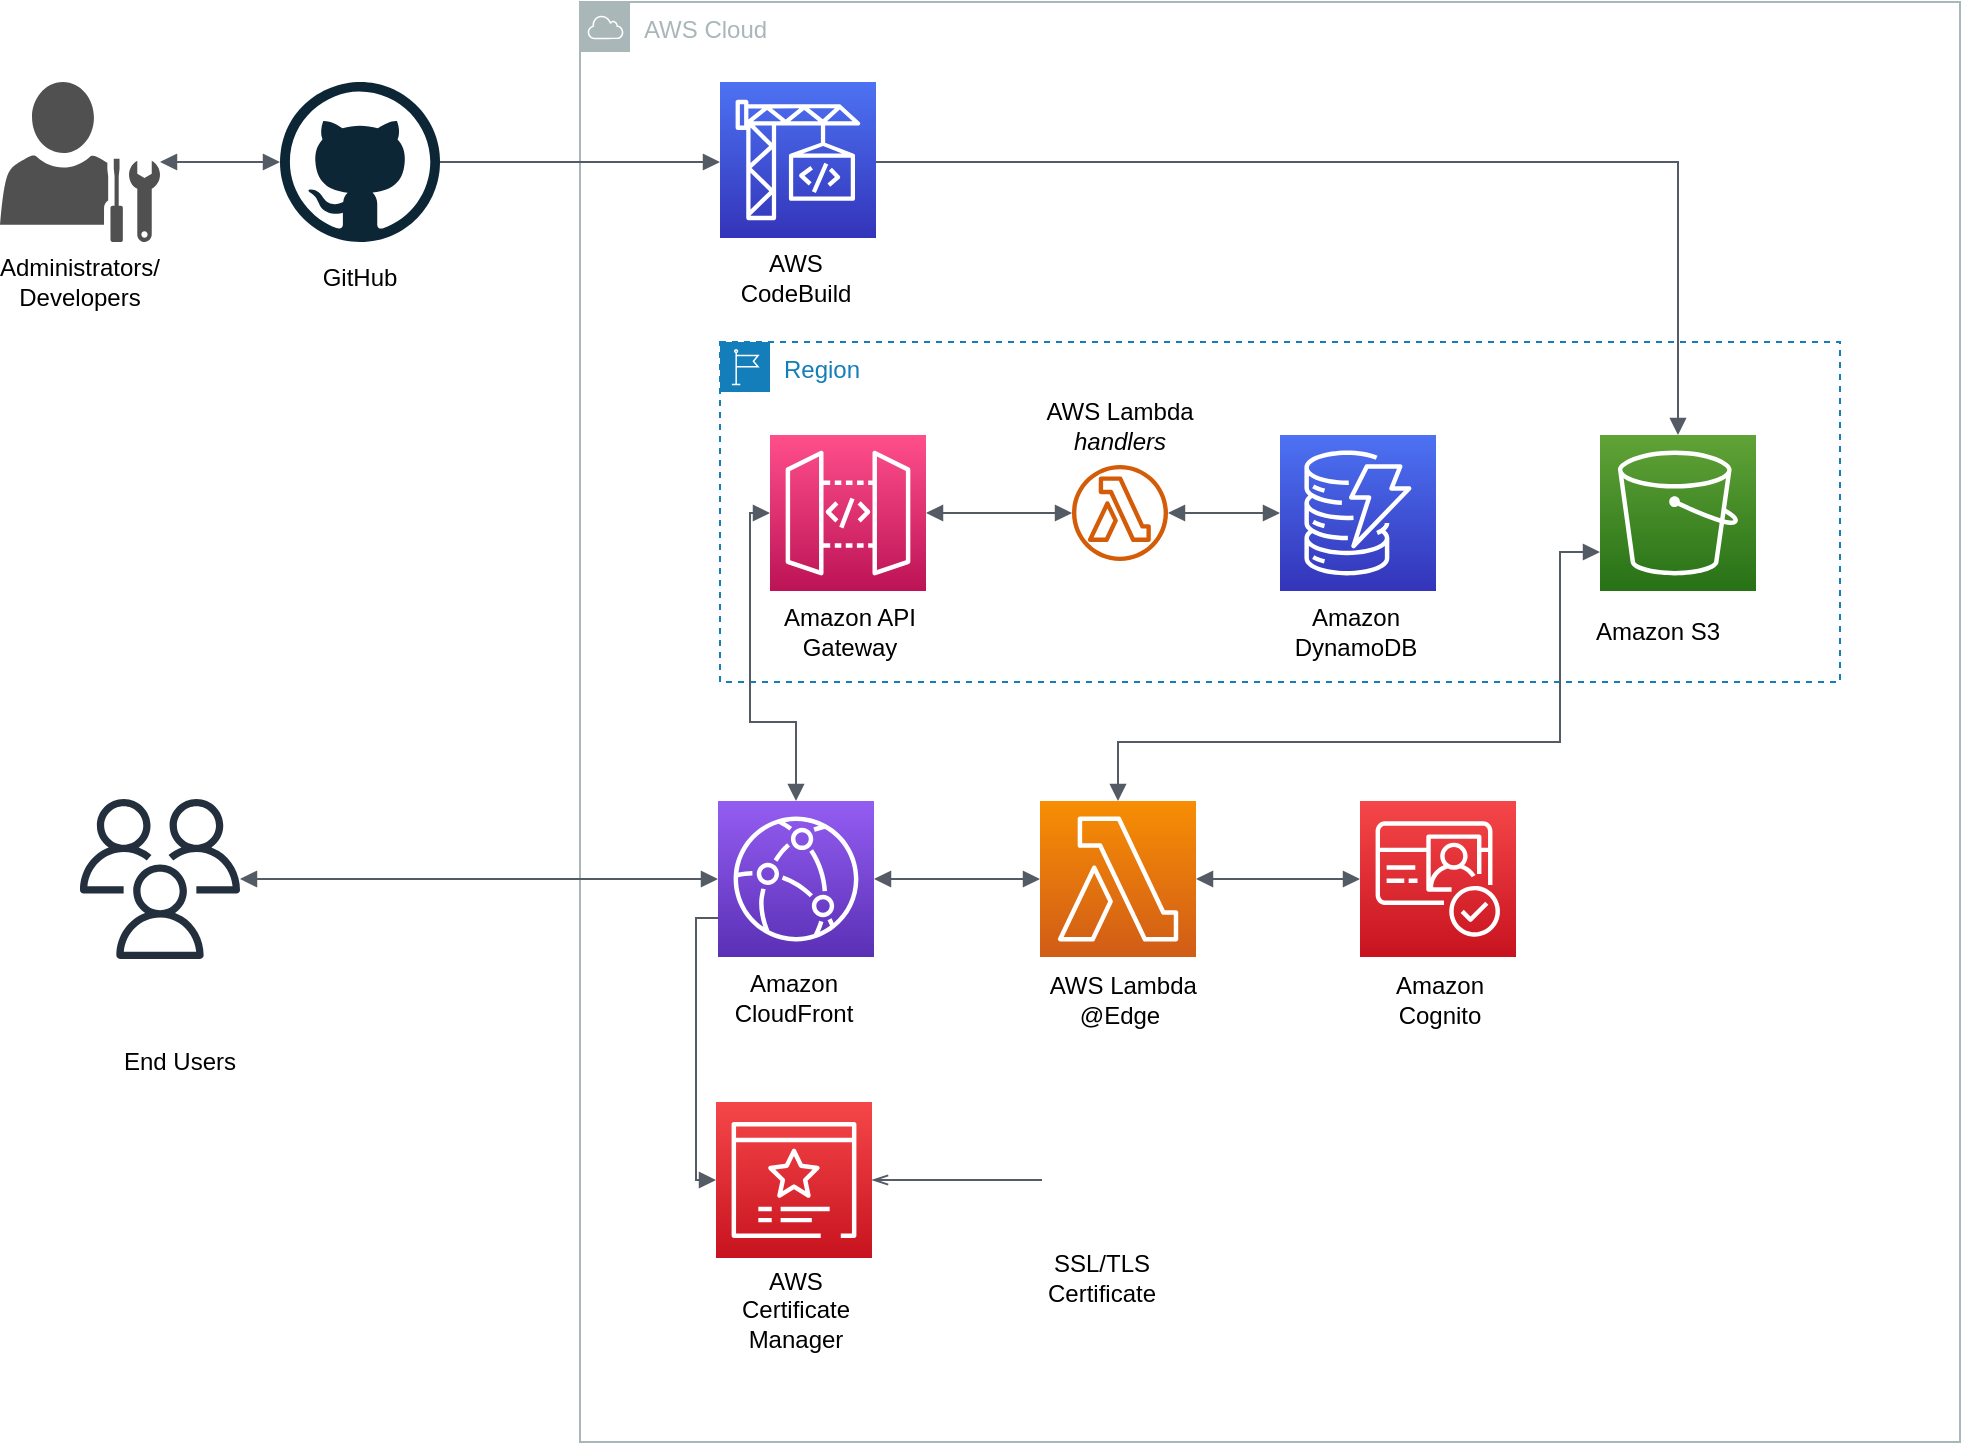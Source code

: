 <mxfile version="20.8.13" type="device"><diagram name="Page-1" id="PEFUODSLcycNRA6Qc8L7"><mxGraphModel dx="1677" dy="956" grid="1" gridSize="10" guides="1" tooltips="1" connect="1" arrows="1" fold="1" page="1" pageScale="1" pageWidth="850" pageHeight="1100" math="0" shadow="0"><root><mxCell id="0"/><mxCell id="1" parent="0"/><mxCell id="EZYr_HPcTMNdELkfuDWX-1" value="AWS Cloud" style="sketch=0;outlineConnect=0;gradientColor=none;html=1;whiteSpace=wrap;fontSize=12;fontStyle=0;shape=mxgraph.aws4.group;grIcon=mxgraph.aws4.group_aws_cloud;strokeColor=#AAB7B8;fillColor=none;verticalAlign=top;align=left;spacingLeft=30;fontColor=#AAB7B8;dashed=0;" vertex="1" parent="1"><mxGeometry x="330" y="120" width="690" height="720" as="geometry"/></mxCell><mxCell id="EZYr_HPcTMNdELkfuDWX-4" value="" style="dashed=0;outlineConnect=0;html=1;align=center;labelPosition=center;verticalLabelPosition=bottom;verticalAlign=top;shape=mxgraph.weblogos.github" vertex="1" parent="1"><mxGeometry x="180" y="160" width="80" height="80" as="geometry"/></mxCell><mxCell id="EZYr_HPcTMNdELkfuDWX-6" value="" style="sketch=0;outlineConnect=0;fontColor=#232F3E;gradientColor=none;fillColor=#232F3D;strokeColor=none;dashed=0;verticalLabelPosition=bottom;verticalAlign=top;align=center;html=1;fontSize=12;fontStyle=0;aspect=fixed;pointerEvents=1;shape=mxgraph.aws4.users;" vertex="1" parent="1"><mxGeometry x="80" y="518.5" width="80" height="80" as="geometry"/></mxCell><mxCell id="EZYr_HPcTMNdELkfuDWX-7" value="" style="sketch=0;pointerEvents=1;shadow=0;dashed=0;html=1;strokeColor=none;fillColor=#505050;labelPosition=center;verticalLabelPosition=bottom;verticalAlign=top;outlineConnect=0;align=center;shape=mxgraph.office.users.administrator;" vertex="1" parent="1"><mxGeometry x="40" y="160" width="80" height="80" as="geometry"/></mxCell><mxCell id="EZYr_HPcTMNdELkfuDWX-9" value="" style="sketch=0;points=[[0,0,0],[0.25,0,0],[0.5,0,0],[0.75,0,0],[1,0,0],[0,1,0],[0.25,1,0],[0.5,1,0],[0.75,1,0],[1,1,0],[0,0.25,0],[0,0.5,0],[0,0.75,0],[1,0.25,0],[1,0.5,0],[1,0.75,0]];outlineConnect=0;fontColor=#232F3E;gradientColor=#945DF2;gradientDirection=north;fillColor=#5A30B5;strokeColor=#ffffff;dashed=0;verticalLabelPosition=bottom;verticalAlign=top;align=center;html=1;fontSize=12;fontStyle=0;aspect=fixed;shape=mxgraph.aws4.resourceIcon;resIcon=mxgraph.aws4.cloudfront;" vertex="1" parent="1"><mxGeometry x="399" y="519.5" width="78" height="78" as="geometry"/></mxCell><mxCell id="EZYr_HPcTMNdELkfuDWX-10" value="" style="sketch=0;points=[[0,0,0],[0.25,0,0],[0.5,0,0],[0.75,0,0],[1,0,0],[0,1,0],[0.25,1,0],[0.5,1,0],[0.75,1,0],[1,1,0],[0,0.25,0],[0,0.5,0],[0,0.75,0],[1,0.25,0],[1,0.5,0],[1,0.75,0]];outlineConnect=0;fontColor=#232F3E;gradientColor=#4D72F3;gradientDirection=north;fillColor=#3334B9;strokeColor=#ffffff;dashed=0;verticalLabelPosition=bottom;verticalAlign=top;align=center;html=1;fontSize=12;fontStyle=0;aspect=fixed;shape=mxgraph.aws4.resourceIcon;resIcon=mxgraph.aws4.codebuild;" vertex="1" parent="1"><mxGeometry x="400" y="160" width="78" height="78" as="geometry"/></mxCell><mxCell id="EZYr_HPcTMNdELkfuDWX-12" value="AWS CodeBuild" style="text;html=1;strokeColor=none;fillColor=none;align=center;verticalAlign=middle;whiteSpace=wrap;rounded=0;" vertex="1" parent="1"><mxGeometry x="398" y="238" width="80" height="40" as="geometry"/></mxCell><mxCell id="EZYr_HPcTMNdELkfuDWX-13" value="Amazon S3" style="text;html=1;strokeColor=none;fillColor=none;align=center;verticalAlign=middle;whiteSpace=wrap;rounded=0;" vertex="1" parent="1"><mxGeometry x="829" y="414.5" width="80" height="40" as="geometry"/></mxCell><mxCell id="EZYr_HPcTMNdELkfuDWX-14" value="Amazon CloudFront" style="text;html=1;strokeColor=none;fillColor=none;align=center;verticalAlign=middle;whiteSpace=wrap;rounded=0;" vertex="1" parent="1"><mxGeometry x="397" y="597.5" width="80" height="40" as="geometry"/></mxCell><mxCell id="EZYr_HPcTMNdELkfuDWX-15" value="Administrators/&lt;br&gt;Developers" style="text;html=1;strokeColor=none;fillColor=none;align=center;verticalAlign=middle;whiteSpace=wrap;rounded=0;" vertex="1" parent="1"><mxGeometry x="40" y="240" width="80" height="40" as="geometry"/></mxCell><mxCell id="EZYr_HPcTMNdELkfuDWX-16" value="GitHub" style="text;html=1;strokeColor=none;fillColor=none;align=center;verticalAlign=middle;whiteSpace=wrap;rounded=0;" vertex="1" parent="1"><mxGeometry x="180" y="238" width="80" height="40" as="geometry"/></mxCell><mxCell id="EZYr_HPcTMNdELkfuDWX-17" value="End Users" style="text;html=1;strokeColor=none;fillColor=none;align=center;verticalAlign=middle;whiteSpace=wrap;rounded=0;" vertex="1" parent="1"><mxGeometry x="90" y="630" width="80" height="40" as="geometry"/></mxCell><mxCell id="EZYr_HPcTMNdELkfuDWX-19" value="&amp;nbsp;AWS Lambda @Edge" style="text;html=1;strokeColor=none;fillColor=none;align=center;verticalAlign=middle;whiteSpace=wrap;rounded=0;" vertex="1" parent="1"><mxGeometry x="560" y="597.5" width="80" height="43" as="geometry"/></mxCell><mxCell id="EZYr_HPcTMNdELkfuDWX-21" value="" style="edgeStyle=orthogonalEdgeStyle;html=1;endArrow=block;elbow=vertical;startArrow=block;startFill=1;endFill=1;strokeColor=#545B64;rounded=0;" edge="1" parent="1" source="EZYr_HPcTMNdELkfuDWX-7" target="EZYr_HPcTMNdELkfuDWX-4"><mxGeometry width="100" relative="1" as="geometry"><mxPoint x="420" y="360" as="sourcePoint"/><mxPoint x="520" y="360" as="targetPoint"/></mxGeometry></mxCell><mxCell id="EZYr_HPcTMNdELkfuDWX-22" value="" style="edgeStyle=orthogonalEdgeStyle;html=1;endArrow=block;elbow=vertical;startArrow=none;endFill=1;strokeColor=#545B64;rounded=0;" edge="1" parent="1" source="EZYr_HPcTMNdELkfuDWX-4"><mxGeometry width="100" relative="1" as="geometry"><mxPoint x="420" y="360" as="sourcePoint"/><mxPoint x="400" y="200" as="targetPoint"/></mxGeometry></mxCell><mxCell id="EZYr_HPcTMNdELkfuDWX-26" value="" style="edgeStyle=orthogonalEdgeStyle;html=1;endArrow=block;elbow=vertical;startArrow=block;startFill=1;endFill=1;strokeColor=#545B64;rounded=0;" edge="1" parent="1" source="EZYr_HPcTMNdELkfuDWX-6" target="EZYr_HPcTMNdELkfuDWX-9"><mxGeometry width="100" relative="1" as="geometry"><mxPoint x="420" y="360" as="sourcePoint"/><mxPoint x="400" y="520" as="targetPoint"/></mxGeometry></mxCell><mxCell id="EZYr_HPcTMNdELkfuDWX-27" value="" style="sketch=0;points=[[0,0,0],[0.25,0,0],[0.5,0,0],[0.75,0,0],[1,0,0],[0,1,0],[0.25,1,0],[0.5,1,0],[0.75,1,0],[1,1,0],[0,0.25,0],[0,0.5,0],[0,0.75,0],[1,0.25,0],[1,0.5,0],[1,0.75,0]];outlineConnect=0;fontColor=#232F3E;gradientColor=#F54749;gradientDirection=north;fillColor=#C7131F;strokeColor=#ffffff;dashed=0;verticalLabelPosition=bottom;verticalAlign=top;align=center;html=1;fontSize=12;fontStyle=0;aspect=fixed;shape=mxgraph.aws4.resourceIcon;resIcon=mxgraph.aws4.certificate_manager_3;" vertex="1" parent="1"><mxGeometry x="398" y="670" width="78" height="78" as="geometry"/></mxCell><mxCell id="EZYr_HPcTMNdELkfuDWX-28" value="AWS Certificate Manager" style="text;html=1;strokeColor=none;fillColor=none;align=center;verticalAlign=middle;whiteSpace=wrap;rounded=0;" vertex="1" parent="1"><mxGeometry x="397" y="748" width="82" height="51" as="geometry"/></mxCell><mxCell id="EZYr_HPcTMNdELkfuDWX-30" value="" style="sketch=0;points=[[0,0,0],[0.25,0,0],[0.5,0,0],[0.75,0,0],[1,0,0],[0,1,0],[0.25,1,0],[0.5,1,0],[0.75,1,0],[1,1,0],[0,0.25,0],[0,0.5,0],[0,0.75,0],[1,0.25,0],[1,0.5,0],[1,0.75,0]];outlineConnect=0;fontColor=#232F3E;gradientColor=#F78E04;gradientDirection=north;fillColor=#D05C17;strokeColor=#ffffff;dashed=0;verticalLabelPosition=bottom;verticalAlign=top;align=center;html=1;fontSize=12;fontStyle=0;aspect=fixed;shape=mxgraph.aws4.resourceIcon;resIcon=mxgraph.aws4.lambda;" vertex="1" parent="1"><mxGeometry x="560" y="519.5" width="78" height="78" as="geometry"/></mxCell><mxCell id="EZYr_HPcTMNdELkfuDWX-31" value="" style="sketch=0;points=[[0,0,0],[0.25,0,0],[0.5,0,0],[0.75,0,0],[1,0,0],[0,1,0],[0.25,1,0],[0.5,1,0],[0.75,1,0],[1,1,0],[0,0.25,0],[0,0.5,0],[0,0.75,0],[1,0.25,0],[1,0.5,0],[1,0.75,0]];outlineConnect=0;fontColor=#232F3E;gradientColor=#F54749;gradientDirection=north;fillColor=#C7131F;strokeColor=#ffffff;dashed=0;verticalLabelPosition=bottom;verticalAlign=top;align=center;html=1;fontSize=12;fontStyle=0;aspect=fixed;shape=mxgraph.aws4.resourceIcon;resIcon=mxgraph.aws4.cognito;" vertex="1" parent="1"><mxGeometry x="720" y="519.5" width="78" height="78" as="geometry"/></mxCell><mxCell id="EZYr_HPcTMNdELkfuDWX-33" value="Amazon Cognito" style="text;html=1;strokeColor=none;fillColor=none;align=center;verticalAlign=middle;whiteSpace=wrap;rounded=0;" vertex="1" parent="1"><mxGeometry x="720" y="597.5" width="80" height="43" as="geometry"/></mxCell><mxCell id="EZYr_HPcTMNdELkfuDWX-37" value="" style="edgeStyle=orthogonalEdgeStyle;html=1;endArrow=none;elbow=vertical;startArrow=block;startFill=1;strokeColor=#545B64;rounded=0;exitX=0;exitY=0.5;exitDx=0;exitDy=0;exitPerimeter=0;entryX=0;entryY=0.75;entryDx=0;entryDy=0;entryPerimeter=0;" edge="1" parent="1" source="EZYr_HPcTMNdELkfuDWX-27" target="EZYr_HPcTMNdELkfuDWX-9"><mxGeometry width="100" relative="1" as="geometry"><mxPoint x="470" y="450" as="sourcePoint"/><mxPoint x="570" y="450" as="targetPoint"/></mxGeometry></mxCell><mxCell id="EZYr_HPcTMNdELkfuDWX-40" value="SSL/TLS Certificate" style="text;html=1;strokeColor=none;fillColor=none;align=center;verticalAlign=middle;whiteSpace=wrap;rounded=0;" vertex="1" parent="1"><mxGeometry x="550" y="738" width="82" height="40" as="geometry"/></mxCell><mxCell id="EZYr_HPcTMNdELkfuDWX-41" value="Region" style="points=[[0,0],[0.25,0],[0.5,0],[0.75,0],[1,0],[1,0.25],[1,0.5],[1,0.75],[1,1],[0.75,1],[0.5,1],[0.25,1],[0,1],[0,0.75],[0,0.5],[0,0.25]];outlineConnect=0;gradientColor=none;html=1;whiteSpace=wrap;fontSize=12;fontStyle=0;container=1;pointerEvents=0;collapsible=0;recursiveResize=0;shape=mxgraph.aws4.group;grIcon=mxgraph.aws4.group_region;strokeColor=#147EBA;fillColor=none;verticalAlign=top;align=left;spacingLeft=30;fontColor=#147EBA;dashed=1;" vertex="1" parent="1"><mxGeometry x="400" y="290" width="560" height="170" as="geometry"/></mxCell><mxCell id="EZYr_HPcTMNdELkfuDWX-46" value="AWS Lambda &lt;i&gt;handlers&lt;/i&gt;" style="text;html=1;strokeColor=none;fillColor=none;align=center;verticalAlign=middle;whiteSpace=wrap;rounded=0;" vertex="1" parent="EZYr_HPcTMNdELkfuDWX-41"><mxGeometry x="160" y="21.5" width="80" height="40" as="geometry"/></mxCell><mxCell id="EZYr_HPcTMNdELkfuDWX-43" value="" style="sketch=0;outlineConnect=0;fontColor=#232F3E;gradientColor=none;fillColor=#D45B07;strokeColor=none;dashed=0;verticalLabelPosition=bottom;verticalAlign=top;align=center;html=1;fontSize=12;fontStyle=0;aspect=fixed;pointerEvents=1;shape=mxgraph.aws4.lambda_function;" vertex="1" parent="EZYr_HPcTMNdELkfuDWX-41"><mxGeometry x="176" y="61.5" width="48" height="48" as="geometry"/></mxCell><mxCell id="EZYr_HPcTMNdELkfuDWX-11" value="" style="sketch=0;points=[[0,0,0],[0.25,0,0],[0.5,0,0],[0.75,0,0],[1,0,0],[0,1,0],[0.25,1,0],[0.5,1,0],[0.75,1,0],[1,1,0],[0,0.25,0],[0,0.5,0],[0,0.75,0],[1,0.25,0],[1,0.5,0],[1,0.75,0]];outlineConnect=0;fontColor=#232F3E;gradientColor=#60A337;gradientDirection=north;fillColor=#277116;strokeColor=#ffffff;dashed=0;verticalLabelPosition=bottom;verticalAlign=top;align=center;html=1;fontSize=12;fontStyle=0;aspect=fixed;shape=mxgraph.aws4.resourceIcon;resIcon=mxgraph.aws4.s3;" vertex="1" parent="EZYr_HPcTMNdELkfuDWX-41"><mxGeometry x="440" y="46.5" width="78" height="78" as="geometry"/></mxCell><mxCell id="EZYr_HPcTMNdELkfuDWX-42" value="" style="sketch=0;points=[[0,0,0],[0.25,0,0],[0.5,0,0],[0.75,0,0],[1,0,0],[0,1,0],[0.25,1,0],[0.5,1,0],[0.75,1,0],[1,1,0],[0,0.25,0],[0,0.5,0],[0,0.75,0],[1,0.25,0],[1,0.5,0],[1,0.75,0]];outlineConnect=0;fontColor=#232F3E;gradientColor=#FF4F8B;gradientDirection=north;fillColor=#BC1356;strokeColor=#ffffff;dashed=0;verticalLabelPosition=bottom;verticalAlign=top;align=center;html=1;fontSize=12;fontStyle=0;aspect=fixed;shape=mxgraph.aws4.resourceIcon;resIcon=mxgraph.aws4.api_gateway;" vertex="1" parent="1"><mxGeometry x="425" y="336.5" width="78" height="78" as="geometry"/></mxCell><mxCell id="EZYr_HPcTMNdELkfuDWX-44" value="" style="sketch=0;points=[[0,0,0],[0.25,0,0],[0.5,0,0],[0.75,0,0],[1,0,0],[0,1,0],[0.25,1,0],[0.5,1,0],[0.75,1,0],[1,1,0],[0,0.25,0],[0,0.5,0],[0,0.75,0],[1,0.25,0],[1,0.5,0],[1,0.75,0]];outlineConnect=0;fontColor=#232F3E;gradientColor=#4D72F3;gradientDirection=north;fillColor=#3334B9;strokeColor=#ffffff;dashed=0;verticalLabelPosition=bottom;verticalAlign=top;align=center;html=1;fontSize=12;fontStyle=0;aspect=fixed;shape=mxgraph.aws4.resourceIcon;resIcon=mxgraph.aws4.dynamodb;" vertex="1" parent="1"><mxGeometry x="680" y="336.5" width="78" height="78" as="geometry"/></mxCell><mxCell id="EZYr_HPcTMNdELkfuDWX-45" value="Amazon API Gateway" style="text;html=1;strokeColor=none;fillColor=none;align=center;verticalAlign=middle;whiteSpace=wrap;rounded=0;" vertex="1" parent="1"><mxGeometry x="425" y="414.5" width="80" height="40" as="geometry"/></mxCell><mxCell id="EZYr_HPcTMNdELkfuDWX-47" value="Amazon DynamoDB" style="text;html=1;strokeColor=none;fillColor=none;align=center;verticalAlign=middle;whiteSpace=wrap;rounded=0;" vertex="1" parent="1"><mxGeometry x="678" y="414.5" width="80" height="40" as="geometry"/></mxCell><mxCell id="EZYr_HPcTMNdELkfuDWX-48" value="" style="edgeStyle=orthogonalEdgeStyle;html=1;endArrow=block;elbow=vertical;startArrow=none;endFill=1;strokeColor=#545B64;rounded=0;entryX=0.5;entryY=0;entryDx=0;entryDy=0;entryPerimeter=0;" edge="1" parent="1" source="EZYr_HPcTMNdELkfuDWX-10" target="EZYr_HPcTMNdELkfuDWX-11"><mxGeometry width="100" relative="1" as="geometry"><mxPoint x="420" y="430" as="sourcePoint"/><mxPoint x="520" y="430" as="targetPoint"/><Array as="points"><mxPoint x="879" y="200"/></Array></mxGeometry></mxCell><mxCell id="EZYr_HPcTMNdELkfuDWX-49" value="" style="edgeStyle=orthogonalEdgeStyle;html=1;endArrow=block;elbow=vertical;startArrow=block;startFill=1;endFill=1;strokeColor=#545B64;rounded=0;exitX=1;exitY=0.5;exitDx=0;exitDy=0;exitPerimeter=0;" edge="1" parent="1" source="EZYr_HPcTMNdELkfuDWX-9" target="EZYr_HPcTMNdELkfuDWX-30"><mxGeometry width="100" relative="1" as="geometry"><mxPoint x="400" y="550" as="sourcePoint"/><mxPoint x="500" y="550" as="targetPoint"/></mxGeometry></mxCell><mxCell id="EZYr_HPcTMNdELkfuDWX-50" value="" style="edgeStyle=orthogonalEdgeStyle;html=1;endArrow=block;elbow=vertical;startArrow=block;startFill=1;endFill=1;strokeColor=#545B64;rounded=0;exitX=1;exitY=0.5;exitDx=0;exitDy=0;exitPerimeter=0;" edge="1" parent="1" source="EZYr_HPcTMNdELkfuDWX-30" target="EZYr_HPcTMNdELkfuDWX-31"><mxGeometry width="100" relative="1" as="geometry"><mxPoint x="400" y="550" as="sourcePoint"/><mxPoint x="500" y="550" as="targetPoint"/></mxGeometry></mxCell><mxCell id="EZYr_HPcTMNdELkfuDWX-52" value="" style="edgeStyle=orthogonalEdgeStyle;html=1;endArrow=block;elbow=vertical;startArrow=block;startFill=1;endFill=1;strokeColor=#545B64;rounded=0;exitX=1;exitY=0.5;exitDx=0;exitDy=0;exitPerimeter=0;" edge="1" parent="1" source="EZYr_HPcTMNdELkfuDWX-42" target="EZYr_HPcTMNdELkfuDWX-43"><mxGeometry width="100" relative="1" as="geometry"><mxPoint x="550" y="460" as="sourcePoint"/><mxPoint x="650" y="460" as="targetPoint"/></mxGeometry></mxCell><mxCell id="EZYr_HPcTMNdELkfuDWX-53" value="" style="edgeStyle=orthogonalEdgeStyle;html=1;endArrow=block;elbow=vertical;startArrow=block;startFill=1;endFill=1;strokeColor=#545B64;rounded=0;entryX=0;entryY=0.5;entryDx=0;entryDy=0;entryPerimeter=0;" edge="1" parent="1" source="EZYr_HPcTMNdELkfuDWX-43" target="EZYr_HPcTMNdELkfuDWX-44"><mxGeometry width="100" relative="1" as="geometry"><mxPoint x="550" y="460" as="sourcePoint"/><mxPoint x="650" y="460" as="targetPoint"/></mxGeometry></mxCell><mxCell id="EZYr_HPcTMNdELkfuDWX-54" value="" style="edgeStyle=orthogonalEdgeStyle;html=1;endArrow=block;elbow=vertical;startArrow=block;startFill=1;endFill=1;strokeColor=#545B64;rounded=0;entryX=0;entryY=0.75;entryDx=0;entryDy=0;entryPerimeter=0;exitX=0.5;exitY=0;exitDx=0;exitDy=0;exitPerimeter=0;" edge="1" parent="1" source="EZYr_HPcTMNdELkfuDWX-30" target="EZYr_HPcTMNdELkfuDWX-11"><mxGeometry width="100" relative="1" as="geometry"><mxPoint x="550" y="540" as="sourcePoint"/><mxPoint x="650" y="540" as="targetPoint"/><Array as="points"><mxPoint x="599" y="490"/><mxPoint x="820" y="490"/><mxPoint x="820" y="395"/></Array></mxGeometry></mxCell><mxCell id="EZYr_HPcTMNdELkfuDWX-57" value="" style="edgeStyle=orthogonalEdgeStyle;html=1;endArrow=block;elbow=vertical;startArrow=block;startFill=1;endFill=1;strokeColor=#545B64;rounded=0;exitX=0;exitY=0.5;exitDx=0;exitDy=0;exitPerimeter=0;entryX=0.5;entryY=0;entryDx=0;entryDy=0;entryPerimeter=0;" edge="1" parent="1" source="EZYr_HPcTMNdELkfuDWX-42" target="EZYr_HPcTMNdELkfuDWX-9"><mxGeometry width="100" relative="1" as="geometry"><mxPoint x="570" y="570" as="sourcePoint"/><mxPoint x="670" y="570" as="targetPoint"/><Array as="points"><mxPoint x="415" y="376"/><mxPoint x="415" y="480"/><mxPoint x="438" y="480"/></Array></mxGeometry></mxCell><mxCell id="EZYr_HPcTMNdELkfuDWX-58" value="" style="shape=image;html=1;verticalAlign=top;verticalLabelPosition=bottom;labelBackgroundColor=#ffffff;imageAspect=0;aspect=fixed;image=https://cdn2.iconfinder.com/data/icons/whcompare-servers-web-hosting/50/ssl-certificate-128.png" vertex="1" parent="1"><mxGeometry x="561" y="679" width="60" height="60" as="geometry"/></mxCell><mxCell id="EZYr_HPcTMNdELkfuDWX-59" value="" style="edgeStyle=orthogonalEdgeStyle;html=1;endArrow=none;elbow=vertical;startArrow=openThin;startFill=0;strokeColor=#545B64;rounded=0;entryX=0;entryY=0.5;entryDx=0;entryDy=0;exitX=1;exitY=0.5;exitDx=0;exitDy=0;exitPerimeter=0;" edge="1" parent="1" source="EZYr_HPcTMNdELkfuDWX-27" target="EZYr_HPcTMNdELkfuDWX-58"><mxGeometry width="100" relative="1" as="geometry"><mxPoint x="570" y="630" as="sourcePoint"/><mxPoint x="670" y="630" as="targetPoint"/></mxGeometry></mxCell></root></mxGraphModel></diagram></mxfile>